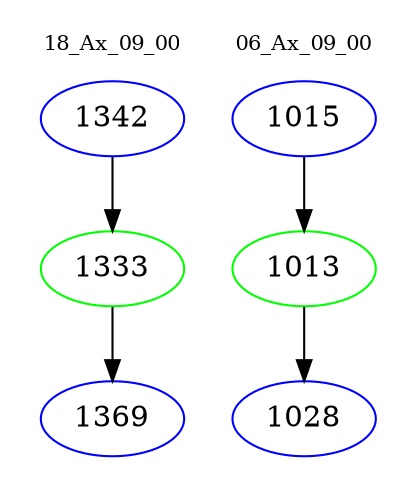 digraph{
subgraph cluster_0 {
color = white
label = "18_Ax_09_00";
fontsize=10;
T0_1342 [label="1342", color="blue"]
T0_1342 -> T0_1333 [color="black"]
T0_1333 [label="1333", color="green"]
T0_1333 -> T0_1369 [color="black"]
T0_1369 [label="1369", color="blue"]
}
subgraph cluster_1 {
color = white
label = "06_Ax_09_00";
fontsize=10;
T1_1015 [label="1015", color="blue"]
T1_1015 -> T1_1013 [color="black"]
T1_1013 [label="1013", color="green"]
T1_1013 -> T1_1028 [color="black"]
T1_1028 [label="1028", color="blue"]
}
}
